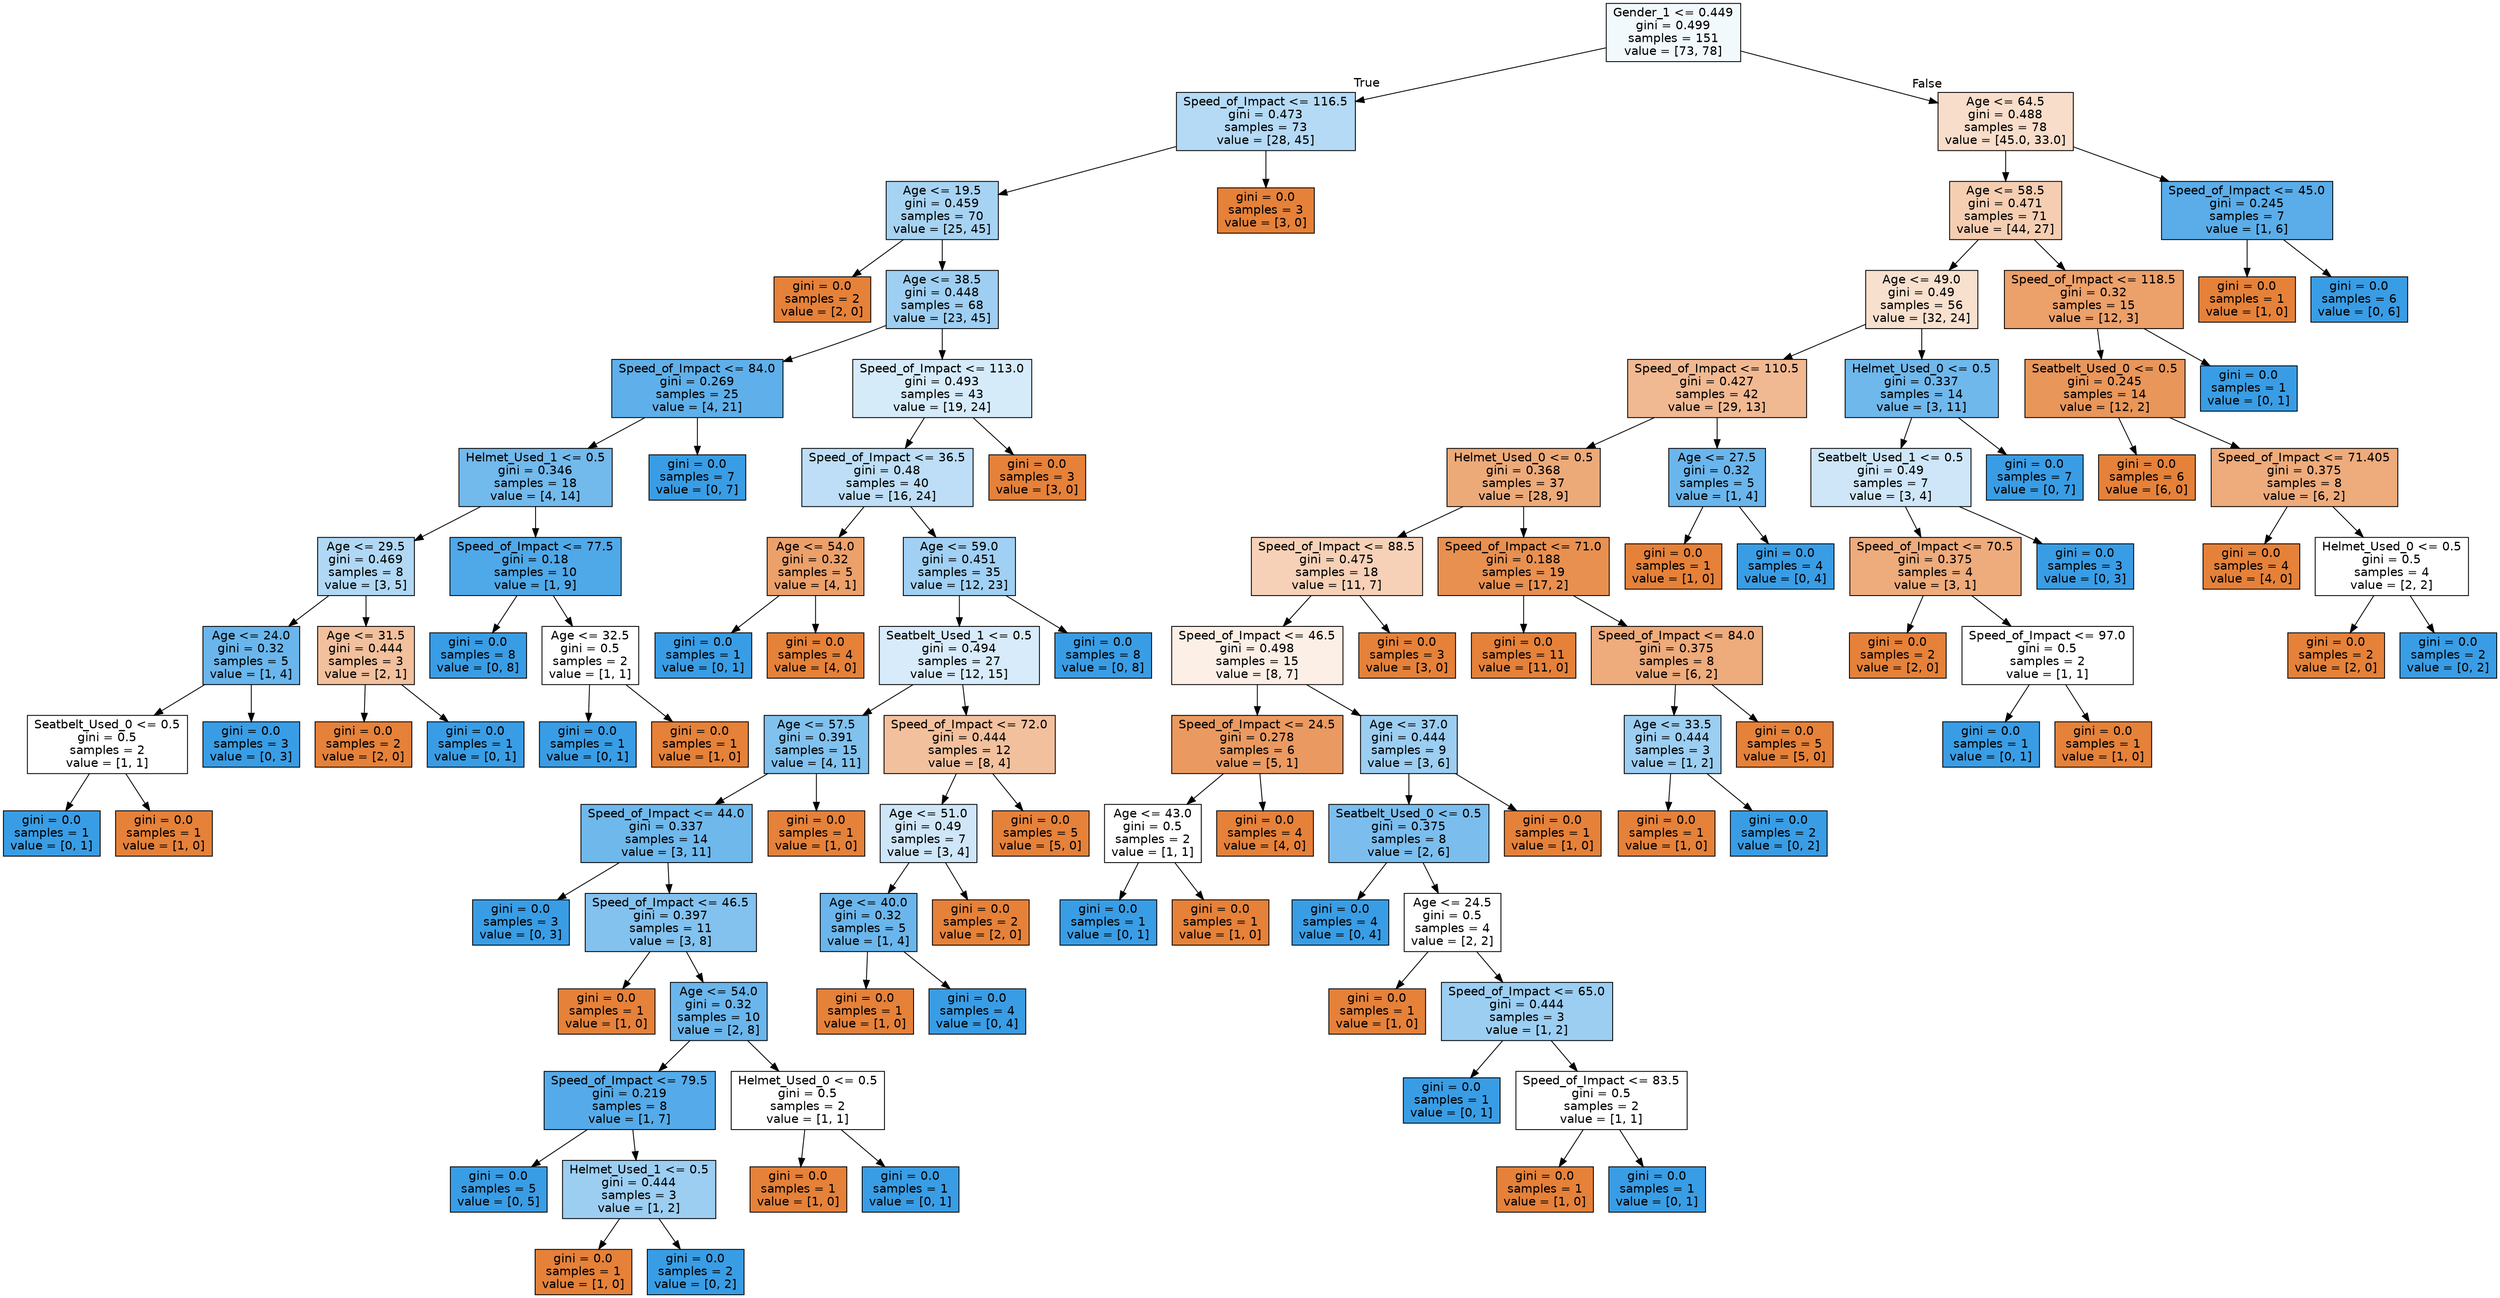 digraph Tree {
node [shape=box, style="filled", color="black", fontname="helvetica"] ;
edge [fontname="helvetica"] ;
0 [label="Gender_1 <= 0.449\ngini = 0.499\nsamples = 151\nvalue = [73, 78]", fillcolor="#f2f9fd"] ;
1 [label="Speed_of_Impact <= 116.5\ngini = 0.473\nsamples = 73\nvalue = [28, 45]", fillcolor="#b4daf5"] ;
0 -> 1 [labeldistance=2.5, labelangle=45, headlabel="True"] ;
2 [label="Age <= 19.5\ngini = 0.459\nsamples = 70\nvalue = [25, 45]", fillcolor="#a7d3f3"] ;
1 -> 2 ;
3 [label="gini = 0.0\nsamples = 2\nvalue = [2, 0]", fillcolor="#e58139"] ;
2 -> 3 ;
4 [label="Age <= 38.5\ngini = 0.448\nsamples = 68\nvalue = [23, 45]", fillcolor="#9ecff2"] ;
2 -> 4 ;
5 [label="Speed_of_Impact <= 84.0\ngini = 0.269\nsamples = 25\nvalue = [4, 21]", fillcolor="#5fb0ea"] ;
4 -> 5 ;
6 [label="Helmet_Used_1 <= 0.5\ngini = 0.346\nsamples = 18\nvalue = [4, 14]", fillcolor="#72b9ec"] ;
5 -> 6 ;
7 [label="Age <= 29.5\ngini = 0.469\nsamples = 8\nvalue = [3, 5]", fillcolor="#b0d8f5"] ;
6 -> 7 ;
8 [label="Age <= 24.0\ngini = 0.32\nsamples = 5\nvalue = [1, 4]", fillcolor="#6ab6ec"] ;
7 -> 8 ;
9 [label="Seatbelt_Used_0 <= 0.5\ngini = 0.5\nsamples = 2\nvalue = [1, 1]", fillcolor="#ffffff"] ;
8 -> 9 ;
10 [label="gini = 0.0\nsamples = 1\nvalue = [0, 1]", fillcolor="#399de5"] ;
9 -> 10 ;
11 [label="gini = 0.0\nsamples = 1\nvalue = [1, 0]", fillcolor="#e58139"] ;
9 -> 11 ;
12 [label="gini = 0.0\nsamples = 3\nvalue = [0, 3]", fillcolor="#399de5"] ;
8 -> 12 ;
13 [label="Age <= 31.5\ngini = 0.444\nsamples = 3\nvalue = [2, 1]", fillcolor="#f2c09c"] ;
7 -> 13 ;
14 [label="gini = 0.0\nsamples = 2\nvalue = [2, 0]", fillcolor="#e58139"] ;
13 -> 14 ;
15 [label="gini = 0.0\nsamples = 1\nvalue = [0, 1]", fillcolor="#399de5"] ;
13 -> 15 ;
16 [label="Speed_of_Impact <= 77.5\ngini = 0.18\nsamples = 10\nvalue = [1, 9]", fillcolor="#4fa8e8"] ;
6 -> 16 ;
17 [label="gini = 0.0\nsamples = 8\nvalue = [0, 8]", fillcolor="#399de5"] ;
16 -> 17 ;
18 [label="Age <= 32.5\ngini = 0.5\nsamples = 2\nvalue = [1, 1]", fillcolor="#ffffff"] ;
16 -> 18 ;
19 [label="gini = 0.0\nsamples = 1\nvalue = [0, 1]", fillcolor="#399de5"] ;
18 -> 19 ;
20 [label="gini = 0.0\nsamples = 1\nvalue = [1, 0]", fillcolor="#e58139"] ;
18 -> 20 ;
21 [label="gini = 0.0\nsamples = 7\nvalue = [0, 7]", fillcolor="#399de5"] ;
5 -> 21 ;
22 [label="Speed_of_Impact <= 113.0\ngini = 0.493\nsamples = 43\nvalue = [19, 24]", fillcolor="#d6ebfa"] ;
4 -> 22 ;
23 [label="Speed_of_Impact <= 36.5\ngini = 0.48\nsamples = 40\nvalue = [16, 24]", fillcolor="#bddef6"] ;
22 -> 23 ;
24 [label="Age <= 54.0\ngini = 0.32\nsamples = 5\nvalue = [4, 1]", fillcolor="#eca06a"] ;
23 -> 24 ;
25 [label="gini = 0.0\nsamples = 1\nvalue = [0, 1]", fillcolor="#399de5"] ;
24 -> 25 ;
26 [label="gini = 0.0\nsamples = 4\nvalue = [4, 0]", fillcolor="#e58139"] ;
24 -> 26 ;
27 [label="Age <= 59.0\ngini = 0.451\nsamples = 35\nvalue = [12, 23]", fillcolor="#a0d0f3"] ;
23 -> 27 ;
28 [label="Seatbelt_Used_1 <= 0.5\ngini = 0.494\nsamples = 27\nvalue = [12, 15]", fillcolor="#d7ebfa"] ;
27 -> 28 ;
29 [label="Age <= 57.5\ngini = 0.391\nsamples = 15\nvalue = [4, 11]", fillcolor="#81c1ee"] ;
28 -> 29 ;
30 [label="Speed_of_Impact <= 44.0\ngini = 0.337\nsamples = 14\nvalue = [3, 11]", fillcolor="#6fb8ec"] ;
29 -> 30 ;
31 [label="gini = 0.0\nsamples = 3\nvalue = [0, 3]", fillcolor="#399de5"] ;
30 -> 31 ;
32 [label="Speed_of_Impact <= 46.5\ngini = 0.397\nsamples = 11\nvalue = [3, 8]", fillcolor="#83c2ef"] ;
30 -> 32 ;
33 [label="gini = 0.0\nsamples = 1\nvalue = [1, 0]", fillcolor="#e58139"] ;
32 -> 33 ;
34 [label="Age <= 54.0\ngini = 0.32\nsamples = 10\nvalue = [2, 8]", fillcolor="#6ab6ec"] ;
32 -> 34 ;
35 [label="Speed_of_Impact <= 79.5\ngini = 0.219\nsamples = 8\nvalue = [1, 7]", fillcolor="#55abe9"] ;
34 -> 35 ;
36 [label="gini = 0.0\nsamples = 5\nvalue = [0, 5]", fillcolor="#399de5"] ;
35 -> 36 ;
37 [label="Helmet_Used_1 <= 0.5\ngini = 0.444\nsamples = 3\nvalue = [1, 2]", fillcolor="#9ccef2"] ;
35 -> 37 ;
38 [label="gini = 0.0\nsamples = 1\nvalue = [1, 0]", fillcolor="#e58139"] ;
37 -> 38 ;
39 [label="gini = 0.0\nsamples = 2\nvalue = [0, 2]", fillcolor="#399de5"] ;
37 -> 39 ;
40 [label="Helmet_Used_0 <= 0.5\ngini = 0.5\nsamples = 2\nvalue = [1, 1]", fillcolor="#ffffff"] ;
34 -> 40 ;
41 [label="gini = 0.0\nsamples = 1\nvalue = [1, 0]", fillcolor="#e58139"] ;
40 -> 41 ;
42 [label="gini = 0.0\nsamples = 1\nvalue = [0, 1]", fillcolor="#399de5"] ;
40 -> 42 ;
43 [label="gini = 0.0\nsamples = 1\nvalue = [1, 0]", fillcolor="#e58139"] ;
29 -> 43 ;
44 [label="Speed_of_Impact <= 72.0\ngini = 0.444\nsamples = 12\nvalue = [8, 4]", fillcolor="#f2c09c"] ;
28 -> 44 ;
45 [label="Age <= 51.0\ngini = 0.49\nsamples = 7\nvalue = [3, 4]", fillcolor="#cee6f8"] ;
44 -> 45 ;
46 [label="Age <= 40.0\ngini = 0.32\nsamples = 5\nvalue = [1, 4]", fillcolor="#6ab6ec"] ;
45 -> 46 ;
47 [label="gini = 0.0\nsamples = 1\nvalue = [1, 0]", fillcolor="#e58139"] ;
46 -> 47 ;
48 [label="gini = 0.0\nsamples = 4\nvalue = [0, 4]", fillcolor="#399de5"] ;
46 -> 48 ;
49 [label="gini = 0.0\nsamples = 2\nvalue = [2, 0]", fillcolor="#e58139"] ;
45 -> 49 ;
50 [label="gini = 0.0\nsamples = 5\nvalue = [5, 0]", fillcolor="#e58139"] ;
44 -> 50 ;
51 [label="gini = 0.0\nsamples = 8\nvalue = [0, 8]", fillcolor="#399de5"] ;
27 -> 51 ;
52 [label="gini = 0.0\nsamples = 3\nvalue = [3, 0]", fillcolor="#e58139"] ;
22 -> 52 ;
53 [label="gini = 0.0\nsamples = 3\nvalue = [3, 0]", fillcolor="#e58139"] ;
1 -> 53 ;
54 [label="Age <= 64.5\ngini = 0.488\nsamples = 78\nvalue = [45.0, 33.0]", fillcolor="#f8ddca"] ;
0 -> 54 [labeldistance=2.5, labelangle=-45, headlabel="False"] ;
55 [label="Age <= 58.5\ngini = 0.471\nsamples = 71\nvalue = [44, 27]", fillcolor="#f5ceb2"] ;
54 -> 55 ;
56 [label="Age <= 49.0\ngini = 0.49\nsamples = 56\nvalue = [32, 24]", fillcolor="#f8e0ce"] ;
55 -> 56 ;
57 [label="Speed_of_Impact <= 110.5\ngini = 0.427\nsamples = 42\nvalue = [29, 13]", fillcolor="#f1b992"] ;
56 -> 57 ;
58 [label="Helmet_Used_0 <= 0.5\ngini = 0.368\nsamples = 37\nvalue = [28, 9]", fillcolor="#edaa79"] ;
57 -> 58 ;
59 [label="Speed_of_Impact <= 88.5\ngini = 0.475\nsamples = 18\nvalue = [11, 7]", fillcolor="#f6d1b7"] ;
58 -> 59 ;
60 [label="Speed_of_Impact <= 46.5\ngini = 0.498\nsamples = 15\nvalue = [8, 7]", fillcolor="#fcefe6"] ;
59 -> 60 ;
61 [label="Speed_of_Impact <= 24.5\ngini = 0.278\nsamples = 6\nvalue = [5, 1]", fillcolor="#ea9a61"] ;
60 -> 61 ;
62 [label="Age <= 43.0\ngini = 0.5\nsamples = 2\nvalue = [1, 1]", fillcolor="#ffffff"] ;
61 -> 62 ;
63 [label="gini = 0.0\nsamples = 1\nvalue = [0, 1]", fillcolor="#399de5"] ;
62 -> 63 ;
64 [label="gini = 0.0\nsamples = 1\nvalue = [1, 0]", fillcolor="#e58139"] ;
62 -> 64 ;
65 [label="gini = 0.0\nsamples = 4\nvalue = [4, 0]", fillcolor="#e58139"] ;
61 -> 65 ;
66 [label="Age <= 37.0\ngini = 0.444\nsamples = 9\nvalue = [3, 6]", fillcolor="#9ccef2"] ;
60 -> 66 ;
67 [label="Seatbelt_Used_0 <= 0.5\ngini = 0.375\nsamples = 8\nvalue = [2, 6]", fillcolor="#7bbeee"] ;
66 -> 67 ;
68 [label="gini = 0.0\nsamples = 4\nvalue = [0, 4]", fillcolor="#399de5"] ;
67 -> 68 ;
69 [label="Age <= 24.5\ngini = 0.5\nsamples = 4\nvalue = [2, 2]", fillcolor="#ffffff"] ;
67 -> 69 ;
70 [label="gini = 0.0\nsamples = 1\nvalue = [1, 0]", fillcolor="#e58139"] ;
69 -> 70 ;
71 [label="Speed_of_Impact <= 65.0\ngini = 0.444\nsamples = 3\nvalue = [1, 2]", fillcolor="#9ccef2"] ;
69 -> 71 ;
72 [label="gini = 0.0\nsamples = 1\nvalue = [0, 1]", fillcolor="#399de5"] ;
71 -> 72 ;
73 [label="Speed_of_Impact <= 83.5\ngini = 0.5\nsamples = 2\nvalue = [1, 1]", fillcolor="#ffffff"] ;
71 -> 73 ;
74 [label="gini = 0.0\nsamples = 1\nvalue = [1, 0]", fillcolor="#e58139"] ;
73 -> 74 ;
75 [label="gini = 0.0\nsamples = 1\nvalue = [0, 1]", fillcolor="#399de5"] ;
73 -> 75 ;
76 [label="gini = 0.0\nsamples = 1\nvalue = [1, 0]", fillcolor="#e58139"] ;
66 -> 76 ;
77 [label="gini = 0.0\nsamples = 3\nvalue = [3, 0]", fillcolor="#e58139"] ;
59 -> 77 ;
78 [label="Speed_of_Impact <= 71.0\ngini = 0.188\nsamples = 19\nvalue = [17, 2]", fillcolor="#e89050"] ;
58 -> 78 ;
79 [label="gini = 0.0\nsamples = 11\nvalue = [11, 0]", fillcolor="#e58139"] ;
78 -> 79 ;
80 [label="Speed_of_Impact <= 84.0\ngini = 0.375\nsamples = 8\nvalue = [6, 2]", fillcolor="#eeab7b"] ;
78 -> 80 ;
81 [label="Age <= 33.5\ngini = 0.444\nsamples = 3\nvalue = [1, 2]", fillcolor="#9ccef2"] ;
80 -> 81 ;
82 [label="gini = 0.0\nsamples = 1\nvalue = [1, 0]", fillcolor="#e58139"] ;
81 -> 82 ;
83 [label="gini = 0.0\nsamples = 2\nvalue = [0, 2]", fillcolor="#399de5"] ;
81 -> 83 ;
84 [label="gini = 0.0\nsamples = 5\nvalue = [5, 0]", fillcolor="#e58139"] ;
80 -> 84 ;
85 [label="Age <= 27.5\ngini = 0.32\nsamples = 5\nvalue = [1, 4]", fillcolor="#6ab6ec"] ;
57 -> 85 ;
86 [label="gini = 0.0\nsamples = 1\nvalue = [1, 0]", fillcolor="#e58139"] ;
85 -> 86 ;
87 [label="gini = 0.0\nsamples = 4\nvalue = [0, 4]", fillcolor="#399de5"] ;
85 -> 87 ;
88 [label="Helmet_Used_0 <= 0.5\ngini = 0.337\nsamples = 14\nvalue = [3, 11]", fillcolor="#6fb8ec"] ;
56 -> 88 ;
89 [label="Seatbelt_Used_1 <= 0.5\ngini = 0.49\nsamples = 7\nvalue = [3, 4]", fillcolor="#cee6f8"] ;
88 -> 89 ;
90 [label="Speed_of_Impact <= 70.5\ngini = 0.375\nsamples = 4\nvalue = [3, 1]", fillcolor="#eeab7b"] ;
89 -> 90 ;
91 [label="gini = 0.0\nsamples = 2\nvalue = [2, 0]", fillcolor="#e58139"] ;
90 -> 91 ;
92 [label="Speed_of_Impact <= 97.0\ngini = 0.5\nsamples = 2\nvalue = [1, 1]", fillcolor="#ffffff"] ;
90 -> 92 ;
93 [label="gini = 0.0\nsamples = 1\nvalue = [0, 1]", fillcolor="#399de5"] ;
92 -> 93 ;
94 [label="gini = 0.0\nsamples = 1\nvalue = [1, 0]", fillcolor="#e58139"] ;
92 -> 94 ;
95 [label="gini = 0.0\nsamples = 3\nvalue = [0, 3]", fillcolor="#399de5"] ;
89 -> 95 ;
96 [label="gini = 0.0\nsamples = 7\nvalue = [0, 7]", fillcolor="#399de5"] ;
88 -> 96 ;
97 [label="Speed_of_Impact <= 118.5\ngini = 0.32\nsamples = 15\nvalue = [12, 3]", fillcolor="#eca06a"] ;
55 -> 97 ;
98 [label="Seatbelt_Used_0 <= 0.5\ngini = 0.245\nsamples = 14\nvalue = [12, 2]", fillcolor="#e9965a"] ;
97 -> 98 ;
99 [label="gini = 0.0\nsamples = 6\nvalue = [6, 0]", fillcolor="#e58139"] ;
98 -> 99 ;
100 [label="Speed_of_Impact <= 71.405\ngini = 0.375\nsamples = 8\nvalue = [6, 2]", fillcolor="#eeab7b"] ;
98 -> 100 ;
101 [label="gini = 0.0\nsamples = 4\nvalue = [4, 0]", fillcolor="#e58139"] ;
100 -> 101 ;
102 [label="Helmet_Used_0 <= 0.5\ngini = 0.5\nsamples = 4\nvalue = [2, 2]", fillcolor="#ffffff"] ;
100 -> 102 ;
103 [label="gini = 0.0\nsamples = 2\nvalue = [2, 0]", fillcolor="#e58139"] ;
102 -> 103 ;
104 [label="gini = 0.0\nsamples = 2\nvalue = [0, 2]", fillcolor="#399de5"] ;
102 -> 104 ;
105 [label="gini = 0.0\nsamples = 1\nvalue = [0, 1]", fillcolor="#399de5"] ;
97 -> 105 ;
106 [label="Speed_of_Impact <= 45.0\ngini = 0.245\nsamples = 7\nvalue = [1, 6]", fillcolor="#5aade9"] ;
54 -> 106 ;
107 [label="gini = 0.0\nsamples = 1\nvalue = [1, 0]", fillcolor="#e58139"] ;
106 -> 107 ;
108 [label="gini = 0.0\nsamples = 6\nvalue = [0, 6]", fillcolor="#399de5"] ;
106 -> 108 ;
}